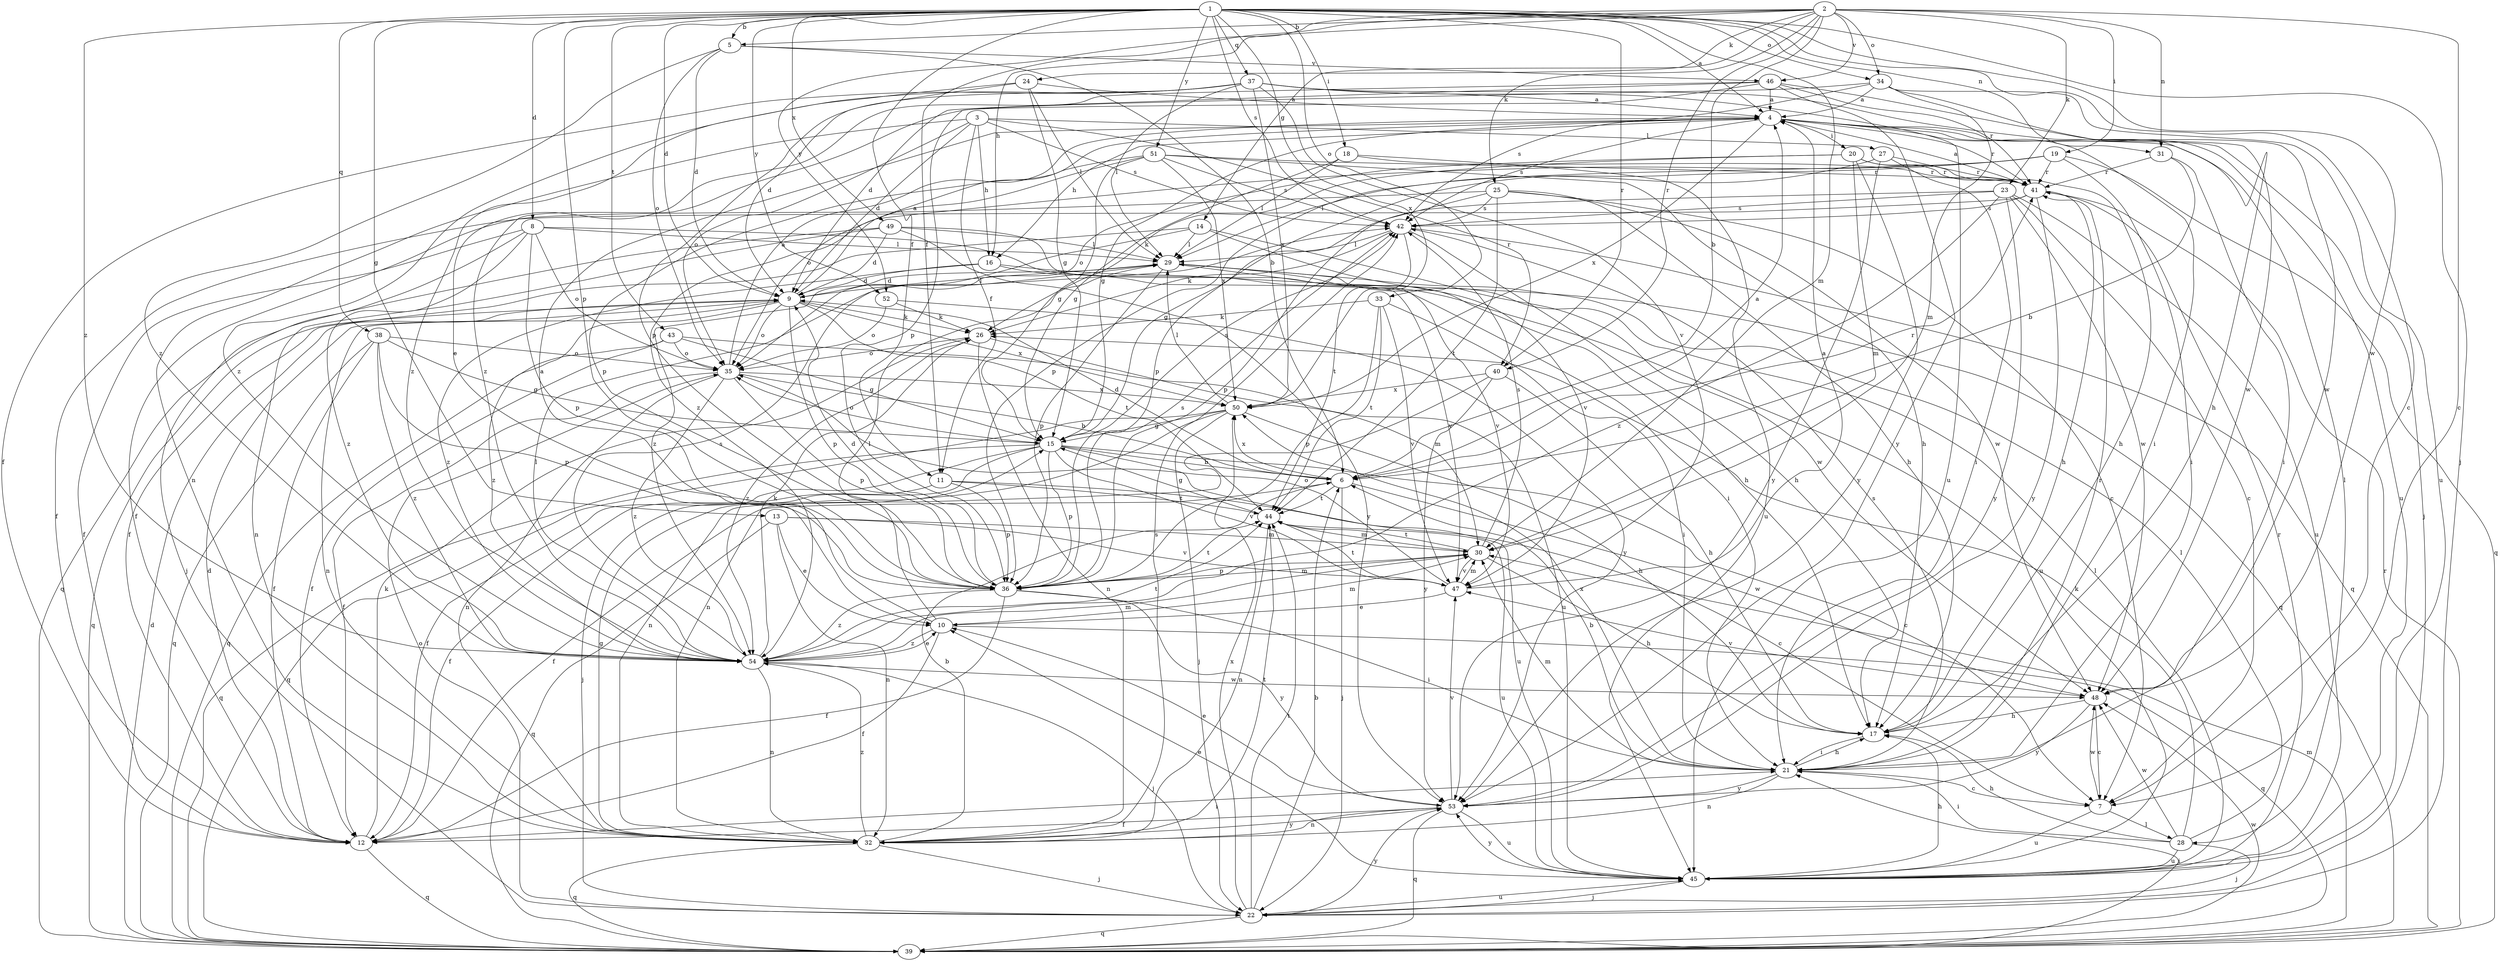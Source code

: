 strict digraph  {
	1 -> 4 [label=a];
	6 -> 4 [label=a];
	9 -> 4 [label=a];
	10 -> 4 [label=a];
	24 -> 4 [label=a];
	34 -> 4 [label=a];
	35 -> 4 [label=a];
	37 -> 4 [label=a];
	41 -> 4 [label=a];
	46 -> 4 [label=a];
	47 -> 4 [label=a];
	1 -> 5 [label=b];
	2 -> 5 [label=b];
	2 -> 6 [label=b];
	5 -> 6 [label=b];
	15 -> 6 [label=b];
	21 -> 6 [label=b];
	22 -> 6 [label=b];
	31 -> 6 [label=b];
	32 -> 6 [label=b];
	35 -> 6 [label=b];
	1 -> 7 [label=c];
	2 -> 7 [label=c];
	11 -> 7 [label=c];
	15 -> 7 [label=c];
	21 -> 7 [label=c];
	23 -> 7 [label=c];
	25 -> 7 [label=c];
	48 -> 7 [label=c];
	1 -> 8 [label=d];
	1 -> 9 [label=d];
	3 -> 9 [label=d];
	5 -> 9 [label=d];
	6 -> 9 [label=d];
	12 -> 9 [label=d];
	16 -> 9 [label=d];
	24 -> 9 [label=d];
	29 -> 9 [label=d];
	36 -> 9 [label=d];
	39 -> 9 [label=d];
	46 -> 9 [label=d];
	49 -> 9 [label=d];
	13 -> 10 [label=e];
	45 -> 10 [label=e];
	46 -> 10 [label=e];
	47 -> 10 [label=e];
	53 -> 10 [label=e];
	54 -> 10 [label=e];
	1 -> 11 [label=f];
	2 -> 11 [label=f];
	3 -> 11 [label=f];
	6 -> 12 [label=f];
	8 -> 12 [label=f];
	10 -> 12 [label=f];
	11 -> 12 [label=f];
	14 -> 12 [label=f];
	15 -> 12 [label=f];
	25 -> 12 [label=f];
	35 -> 12 [label=f];
	36 -> 12 [label=f];
	37 -> 12 [label=f];
	38 -> 12 [label=f];
	41 -> 12 [label=f];
	43 -> 12 [label=f];
	53 -> 12 [label=f];
	1 -> 13 [label=g];
	2 -> 14 [label=g];
	4 -> 15 [label=g];
	18 -> 15 [label=g];
	23 -> 15 [label=g];
	24 -> 15 [label=g];
	32 -> 15 [label=g];
	38 -> 15 [label=g];
	43 -> 15 [label=g];
	44 -> 15 [label=g];
	50 -> 15 [label=g];
	51 -> 15 [label=g];
	2 -> 16 [label=h];
	3 -> 16 [label=h];
	4 -> 16 [label=h];
	20 -> 17 [label=h];
	21 -> 17 [label=h];
	25 -> 17 [label=h];
	28 -> 17 [label=h];
	30 -> 17 [label=h];
	34 -> 17 [label=h];
	40 -> 17 [label=h];
	41 -> 17 [label=h];
	42 -> 17 [label=h];
	45 -> 17 [label=h];
	48 -> 17 [label=h];
	49 -> 17 [label=h];
	50 -> 17 [label=h];
	51 -> 17 [label=h];
	1 -> 18 [label=i];
	2 -> 19 [label=i];
	4 -> 20 [label=i];
	4 -> 21 [label=i];
	8 -> 21 [label=i];
	12 -> 21 [label=i];
	17 -> 21 [label=i];
	19 -> 21 [label=i];
	27 -> 21 [label=i];
	28 -> 21 [label=i];
	31 -> 21 [label=i];
	33 -> 21 [label=i];
	36 -> 21 [label=i];
	39 -> 21 [label=i];
	1 -> 22 [label=j];
	4 -> 22 [label=j];
	6 -> 22 [label=j];
	8 -> 22 [label=j];
	15 -> 22 [label=j];
	28 -> 22 [label=j];
	32 -> 22 [label=j];
	45 -> 22 [label=j];
	50 -> 22 [label=j];
	54 -> 22 [label=j];
	2 -> 23 [label=k];
	2 -> 24 [label=k];
	2 -> 25 [label=k];
	9 -> 26 [label=k];
	12 -> 26 [label=k];
	20 -> 26 [label=k];
	28 -> 26 [label=k];
	33 -> 26 [label=k];
	42 -> 26 [label=k];
	52 -> 26 [label=k];
	54 -> 26 [label=k];
	3 -> 27 [label=l];
	4 -> 28 [label=l];
	7 -> 28 [label=l];
	8 -> 29 [label=l];
	9 -> 29 [label=l];
	10 -> 29 [label=l];
	14 -> 29 [label=l];
	18 -> 29 [label=l];
	19 -> 29 [label=l];
	24 -> 29 [label=l];
	28 -> 29 [label=l];
	37 -> 29 [label=l];
	42 -> 29 [label=l];
	45 -> 29 [label=l];
	49 -> 29 [label=l];
	50 -> 29 [label=l];
	54 -> 29 [label=l];
	1 -> 30 [label=m];
	10 -> 30 [label=m];
	13 -> 30 [label=m];
	20 -> 30 [label=m];
	21 -> 30 [label=m];
	26 -> 30 [label=m];
	34 -> 30 [label=m];
	36 -> 30 [label=m];
	39 -> 30 [label=m];
	44 -> 30 [label=m];
	47 -> 30 [label=m];
	54 -> 30 [label=m];
	1 -> 31 [label=n];
	2 -> 31 [label=n];
	3 -> 32 [label=n];
	9 -> 32 [label=n];
	13 -> 32 [label=n];
	21 -> 32 [label=n];
	26 -> 32 [label=n];
	35 -> 32 [label=n];
	40 -> 32 [label=n];
	44 -> 32 [label=n];
	49 -> 32 [label=n];
	50 -> 32 [label=n];
	53 -> 32 [label=n];
	54 -> 32 [label=n];
	1 -> 33 [label=o];
	1 -> 34 [label=o];
	2 -> 34 [label=o];
	3 -> 35 [label=o];
	5 -> 35 [label=o];
	8 -> 35 [label=o];
	9 -> 35 [label=o];
	15 -> 35 [label=o];
	20 -> 35 [label=o];
	22 -> 35 [label=o];
	26 -> 35 [label=o];
	38 -> 35 [label=o];
	43 -> 35 [label=o];
	47 -> 35 [label=o];
	51 -> 35 [label=o];
	52 -> 35 [label=o];
	1 -> 36 [label=p];
	8 -> 36 [label=p];
	9 -> 36 [label=p];
	11 -> 36 [label=p];
	15 -> 36 [label=p];
	19 -> 36 [label=p];
	25 -> 36 [label=p];
	27 -> 36 [label=p];
	29 -> 36 [label=p];
	30 -> 36 [label=p];
	33 -> 36 [label=p];
	35 -> 36 [label=p];
	37 -> 36 [label=p];
	38 -> 36 [label=p];
	46 -> 36 [label=p];
	51 -> 36 [label=p];
	1 -> 37 [label=q];
	1 -> 38 [label=q];
	9 -> 39 [label=q];
	10 -> 39 [label=q];
	12 -> 39 [label=q];
	13 -> 39 [label=q];
	15 -> 39 [label=q];
	16 -> 39 [label=q];
	19 -> 39 [label=q];
	22 -> 39 [label=q];
	32 -> 39 [label=q];
	38 -> 39 [label=q];
	42 -> 39 [label=q];
	43 -> 39 [label=q];
	49 -> 39 [label=q];
	50 -> 39 [label=q];
	53 -> 39 [label=q];
	1 -> 40 [label=r];
	2 -> 40 [label=r];
	3 -> 40 [label=r];
	4 -> 41 [label=r];
	6 -> 41 [label=r];
	18 -> 41 [label=r];
	19 -> 41 [label=r];
	20 -> 41 [label=r];
	21 -> 41 [label=r];
	27 -> 41 [label=r];
	31 -> 41 [label=r];
	39 -> 41 [label=r];
	45 -> 41 [label=r];
	46 -> 41 [label=r];
	51 -> 41 [label=r];
	1 -> 42 [label=s];
	3 -> 42 [label=s];
	4 -> 42 [label=s];
	15 -> 42 [label=s];
	21 -> 42 [label=s];
	23 -> 42 [label=s];
	25 -> 42 [label=s];
	30 -> 42 [label=s];
	32 -> 42 [label=s];
	34 -> 42 [label=s];
	36 -> 42 [label=s];
	41 -> 42 [label=s];
	51 -> 42 [label=s];
	54 -> 42 [label=s];
	1 -> 43 [label=t];
	6 -> 44 [label=t];
	9 -> 44 [label=t];
	11 -> 44 [label=t];
	22 -> 44 [label=t];
	25 -> 44 [label=t];
	30 -> 44 [label=t];
	32 -> 44 [label=t];
	33 -> 44 [label=t];
	36 -> 44 [label=t];
	42 -> 44 [label=t];
	47 -> 44 [label=t];
	54 -> 44 [label=t];
	4 -> 45 [label=u];
	7 -> 45 [label=u];
	15 -> 45 [label=u];
	18 -> 45 [label=u];
	22 -> 45 [label=u];
	23 -> 45 [label=u];
	28 -> 45 [label=u];
	29 -> 45 [label=u];
	34 -> 45 [label=u];
	37 -> 45 [label=u];
	43 -> 45 [label=u];
	44 -> 45 [label=u];
	53 -> 45 [label=u];
	2 -> 46 [label=v];
	5 -> 46 [label=v];
	13 -> 47 [label=v];
	14 -> 47 [label=v];
	15 -> 47 [label=v];
	16 -> 47 [label=v];
	29 -> 47 [label=v];
	30 -> 47 [label=v];
	33 -> 47 [label=v];
	37 -> 47 [label=v];
	48 -> 47 [label=v];
	53 -> 47 [label=v];
	1 -> 48 [label=w];
	6 -> 48 [label=w];
	7 -> 48 [label=w];
	14 -> 48 [label=w];
	23 -> 48 [label=w];
	25 -> 48 [label=w];
	28 -> 48 [label=w];
	37 -> 48 [label=w];
	39 -> 48 [label=w];
	46 -> 48 [label=w];
	54 -> 48 [label=w];
	1 -> 49 [label=x];
	1 -> 50 [label=x];
	4 -> 50 [label=x];
	6 -> 50 [label=x];
	9 -> 50 [label=x];
	21 -> 50 [label=x];
	22 -> 50 [label=x];
	35 -> 50 [label=x];
	37 -> 50 [label=x];
	40 -> 50 [label=x];
	51 -> 50 [label=x];
	1 -> 51 [label=y];
	1 -> 52 [label=y];
	2 -> 52 [label=y];
	20 -> 53 [label=y];
	21 -> 53 [label=y];
	22 -> 53 [label=y];
	23 -> 53 [label=y];
	27 -> 53 [label=y];
	32 -> 53 [label=y];
	36 -> 53 [label=y];
	40 -> 53 [label=y];
	41 -> 53 [label=y];
	45 -> 53 [label=y];
	46 -> 53 [label=y];
	48 -> 53 [label=y];
	49 -> 53 [label=y];
	52 -> 53 [label=y];
	1 -> 54 [label=z];
	5 -> 54 [label=z];
	8 -> 54 [label=z];
	9 -> 54 [label=z];
	10 -> 54 [label=z];
	14 -> 54 [label=z];
	16 -> 54 [label=z];
	19 -> 54 [label=z];
	23 -> 54 [label=z];
	24 -> 54 [label=z];
	26 -> 54 [label=z];
	32 -> 54 [label=z];
	34 -> 54 [label=z];
	35 -> 54 [label=z];
	36 -> 54 [label=z];
	37 -> 54 [label=z];
	38 -> 54 [label=z];
}
